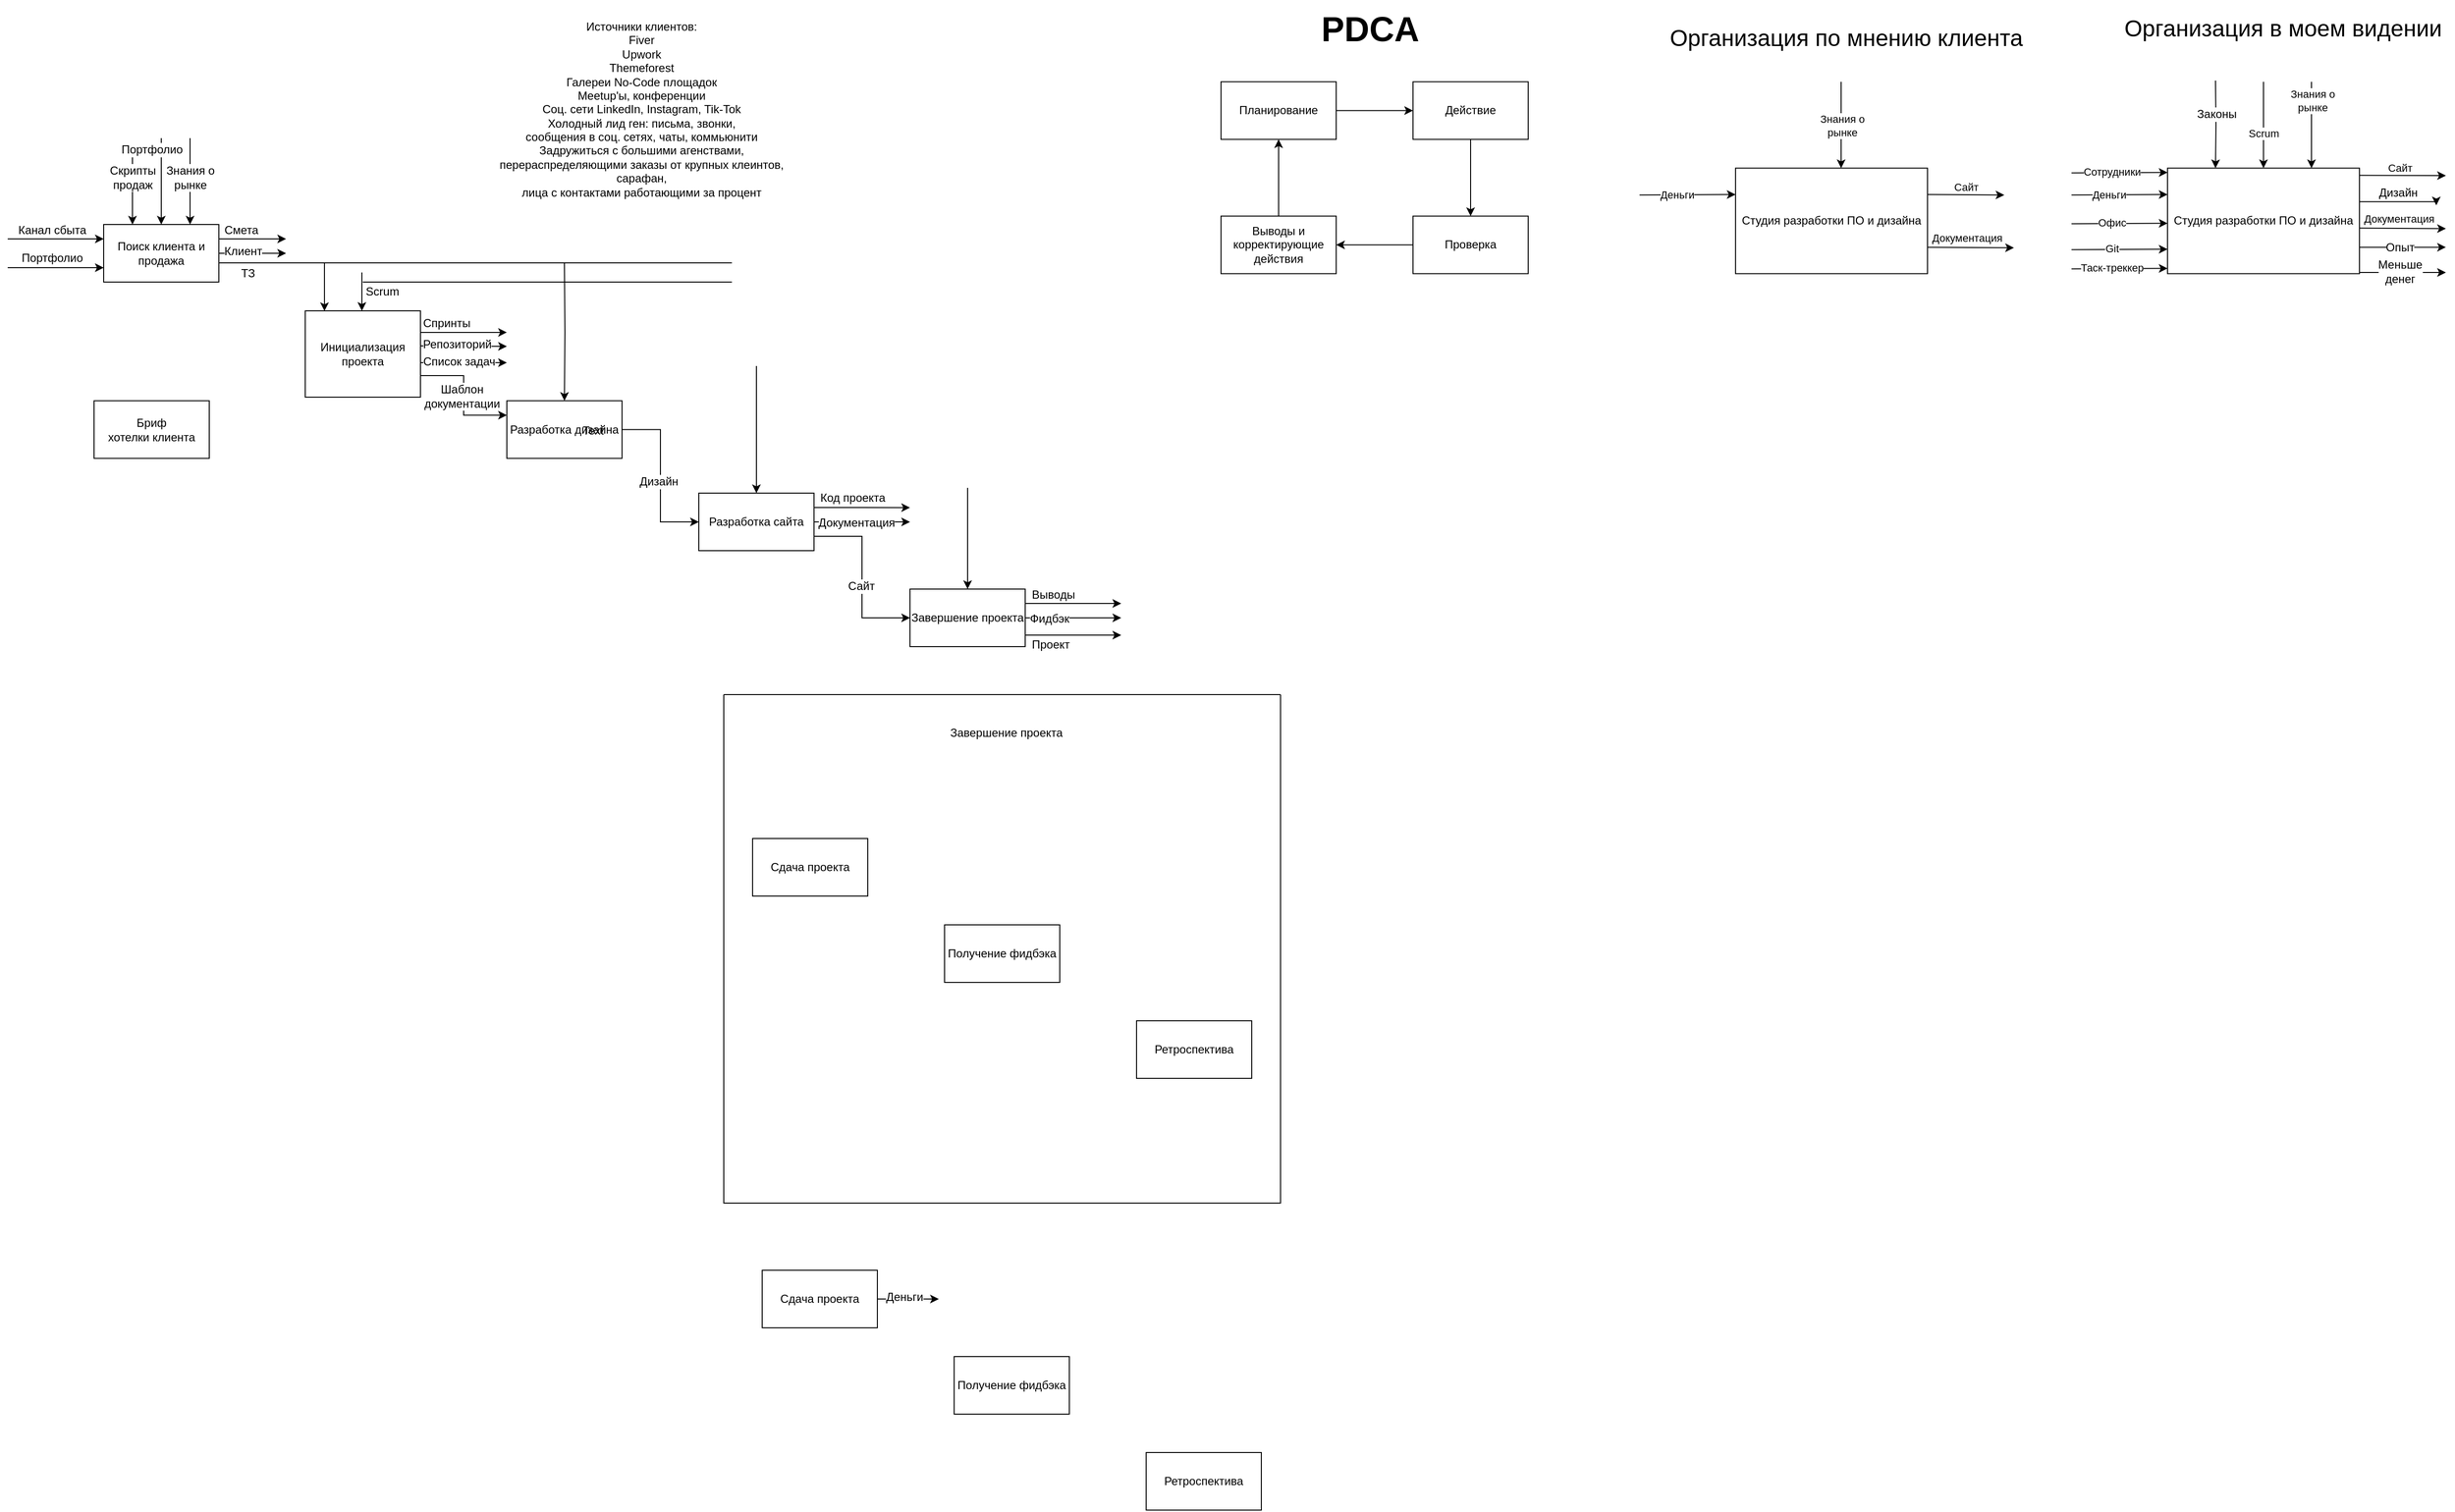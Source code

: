 <mxfile version="20.6.2" type="github">
  <diagram id="snm-ozk5-ZyP8jEwZ7S-" name="Страница 1">
    <mxGraphModel dx="1988" dy="890" grid="1" gridSize="10" guides="1" tooltips="1" connect="1" arrows="1" fold="1" page="1" pageScale="1" pageWidth="827" pageHeight="1169" math="0" shadow="0">
      <root>
        <mxCell id="0" />
        <mxCell id="1" parent="0" />
        <mxCell id="Q3e9H_ORcCzGhXoD7uXu-46" value="" style="edgeStyle=orthogonalEdgeStyle;rounded=0;orthogonalLoop=1;jettySize=auto;html=1;fontSize=12;" parent="1" source="Q3e9H_ORcCzGhXoD7uXu-16" edge="1">
          <mxGeometry relative="1" as="geometry">
            <mxPoint x="320" y="300" as="targetPoint" />
          </mxGeometry>
        </mxCell>
        <mxCell id="Q3e9H_ORcCzGhXoD7uXu-47" value="Клиент" style="edgeLabel;html=1;align=center;verticalAlign=middle;resizable=0;points=[];fontSize=12;" parent="Q3e9H_ORcCzGhXoD7uXu-46" vertex="1" connectable="0">
          <mxGeometry x="-0.66" y="-1" relative="1" as="geometry">
            <mxPoint x="13" y="-3" as="offset" />
          </mxGeometry>
        </mxCell>
        <mxCell id="Q3e9H_ORcCzGhXoD7uXu-16" value="Поиск клиента и продажа" style="rounded=0;whiteSpace=wrap;html=1;" parent="1" vertex="1">
          <mxGeometry x="130" y="270" width="120" height="60" as="geometry" />
        </mxCell>
        <mxCell id="Q3e9H_ORcCzGhXoD7uXu-50" style="edgeStyle=orthogonalEdgeStyle;rounded=0;orthogonalLoop=1;jettySize=auto;html=1;entryX=0;entryY=0.25;entryDx=0;entryDy=0;fontSize=12;exitX=1;exitY=0.75;exitDx=0;exitDy=0;" parent="1" source="Q3e9H_ORcCzGhXoD7uXu-17" target="Q3e9H_ORcCzGhXoD7uXu-18" edge="1">
          <mxGeometry relative="1" as="geometry" />
        </mxCell>
        <mxCell id="Q3e9H_ORcCzGhXoD7uXu-51" value="Шаблон &lt;br&gt;документации" style="edgeLabel;html=1;align=center;verticalAlign=middle;resizable=0;points=[];fontSize=12;" parent="Q3e9H_ORcCzGhXoD7uXu-50" vertex="1" connectable="0">
          <mxGeometry x="-0.491" y="-1" relative="1" as="geometry">
            <mxPoint x="9" y="20" as="offset" />
          </mxGeometry>
        </mxCell>
        <mxCell id="Q3e9H_ORcCzGhXoD7uXu-52" style="edgeStyle=orthogonalEdgeStyle;rounded=0;orthogonalLoop=1;jettySize=auto;html=1;fontSize=12;" parent="1" edge="1">
          <mxGeometry relative="1" as="geometry">
            <mxPoint x="550" y="414" as="targetPoint" />
            <mxPoint x="460" y="414" as="sourcePoint" />
          </mxGeometry>
        </mxCell>
        <mxCell id="Q3e9H_ORcCzGhXoD7uXu-53" value="Список задач" style="edgeLabel;html=1;align=center;verticalAlign=middle;resizable=0;points=[];fontSize=12;" parent="Q3e9H_ORcCzGhXoD7uXu-52" vertex="1" connectable="0">
          <mxGeometry x="0.273" y="1" relative="1" as="geometry">
            <mxPoint x="-18" as="offset" />
          </mxGeometry>
        </mxCell>
        <mxCell id="Q3e9H_ORcCzGhXoD7uXu-59" style="edgeStyle=orthogonalEdgeStyle;rounded=0;orthogonalLoop=1;jettySize=auto;html=1;exitX=1;exitY=0.25;exitDx=0;exitDy=0;fontSize=12;" parent="1" source="Q3e9H_ORcCzGhXoD7uXu-17" edge="1">
          <mxGeometry relative="1" as="geometry">
            <mxPoint x="550" y="382.455" as="targetPoint" />
          </mxGeometry>
        </mxCell>
        <mxCell id="Q3e9H_ORcCzGhXoD7uXu-60" value="Спринты" style="edgeLabel;html=1;align=center;verticalAlign=middle;resizable=0;points=[];fontSize=12;" parent="Q3e9H_ORcCzGhXoD7uXu-59" vertex="1" connectable="0">
          <mxGeometry x="0.257" relative="1" as="geometry">
            <mxPoint x="-30" y="-10" as="offset" />
          </mxGeometry>
        </mxCell>
        <mxCell id="Q3e9H_ORcCzGhXoD7uXu-17" value="Инициализация проекта" style="rounded=0;whiteSpace=wrap;html=1;" parent="1" vertex="1">
          <mxGeometry x="340" y="360" width="120" height="90" as="geometry" />
        </mxCell>
        <mxCell id="Q3e9H_ORcCzGhXoD7uXu-65" style="edgeStyle=orthogonalEdgeStyle;rounded=0;orthogonalLoop=1;jettySize=auto;html=1;entryX=0;entryY=0.5;entryDx=0;entryDy=0;fontSize=12;exitX=1;exitY=0.5;exitDx=0;exitDy=0;" parent="1" source="Q3e9H_ORcCzGhXoD7uXu-18" target="Q3e9H_ORcCzGhXoD7uXu-19" edge="1">
          <mxGeometry relative="1" as="geometry" />
        </mxCell>
        <mxCell id="Q3e9H_ORcCzGhXoD7uXu-66" value="Дизайн" style="edgeLabel;html=1;align=center;verticalAlign=middle;resizable=0;points=[];fontSize=12;" parent="Q3e9H_ORcCzGhXoD7uXu-65" vertex="1" connectable="0">
          <mxGeometry x="-0.344" y="-2" relative="1" as="geometry">
            <mxPoint y="36" as="offset" />
          </mxGeometry>
        </mxCell>
        <mxCell id="Q3e9H_ORcCzGhXoD7uXu-129" style="edgeStyle=orthogonalEdgeStyle;rounded=0;orthogonalLoop=1;jettySize=auto;html=1;fontSize=12;entryX=0.5;entryY=0;entryDx=0;entryDy=0;" parent="1" target="Q3e9H_ORcCzGhXoD7uXu-18" edge="1">
          <mxGeometry relative="1" as="geometry">
            <mxPoint x="610" y="310" as="sourcePoint" />
          </mxGeometry>
        </mxCell>
        <mxCell id="Q3e9H_ORcCzGhXoD7uXu-18" value="Разработка дизайна" style="rounded=0;whiteSpace=wrap;html=1;" parent="1" vertex="1">
          <mxGeometry x="550" y="453.75" width="120" height="60" as="geometry" />
        </mxCell>
        <mxCell id="Q3e9H_ORcCzGhXoD7uXu-67" style="edgeStyle=orthogonalEdgeStyle;rounded=0;orthogonalLoop=1;jettySize=auto;html=1;entryX=0;entryY=0.5;entryDx=0;entryDy=0;fontSize=12;exitX=1;exitY=0.75;exitDx=0;exitDy=0;" parent="1" source="Q3e9H_ORcCzGhXoD7uXu-19" target="Q3e9H_ORcCzGhXoD7uXu-20" edge="1">
          <mxGeometry relative="1" as="geometry" />
        </mxCell>
        <mxCell id="Q3e9H_ORcCzGhXoD7uXu-115" value="Сайт" style="edgeLabel;html=1;align=center;verticalAlign=middle;resizable=0;points=[];fontSize=12;" parent="Q3e9H_ORcCzGhXoD7uXu-67" vertex="1" connectable="0">
          <mxGeometry x="0.098" y="-1" relative="1" as="geometry">
            <mxPoint as="offset" />
          </mxGeometry>
        </mxCell>
        <mxCell id="Q3e9H_ORcCzGhXoD7uXu-76" style="edgeStyle=orthogonalEdgeStyle;rounded=0;orthogonalLoop=1;jettySize=auto;html=1;exitX=1;exitY=0.5;exitDx=0;exitDy=0;fontSize=12;" parent="1" source="Q3e9H_ORcCzGhXoD7uXu-19" edge="1">
          <mxGeometry relative="1" as="geometry">
            <mxPoint x="970" y="580" as="targetPoint" />
          </mxGeometry>
        </mxCell>
        <mxCell id="Q3e9H_ORcCzGhXoD7uXu-77" value="Документация" style="edgeLabel;html=1;align=center;verticalAlign=middle;resizable=0;points=[];fontSize=12;" parent="Q3e9H_ORcCzGhXoD7uXu-76" vertex="1" connectable="0">
          <mxGeometry x="0.243" y="-1" relative="1" as="geometry">
            <mxPoint x="-18" y="-1" as="offset" />
          </mxGeometry>
        </mxCell>
        <mxCell id="Q3e9H_ORcCzGhXoD7uXu-78" style="edgeStyle=orthogonalEdgeStyle;rounded=0;orthogonalLoop=1;jettySize=auto;html=1;exitX=1;exitY=0.25;exitDx=0;exitDy=0;fontSize=12;" parent="1" source="Q3e9H_ORcCzGhXoD7uXu-19" edge="1">
          <mxGeometry relative="1" as="geometry">
            <mxPoint x="970" y="565.091" as="targetPoint" />
          </mxGeometry>
        </mxCell>
        <mxCell id="Q3e9H_ORcCzGhXoD7uXu-79" value="Код проекта" style="edgeLabel;html=1;align=center;verticalAlign=middle;resizable=0;points=[];fontSize=12;" parent="Q3e9H_ORcCzGhXoD7uXu-78" vertex="1" connectable="0">
          <mxGeometry x="-0.347" y="-1" relative="1" as="geometry">
            <mxPoint x="7" y="-11" as="offset" />
          </mxGeometry>
        </mxCell>
        <mxCell id="Q3e9H_ORcCzGhXoD7uXu-19" value="Разработка сайта" style="rounded=0;whiteSpace=wrap;html=1;" parent="1" vertex="1">
          <mxGeometry x="750" y="550" width="120" height="60" as="geometry" />
        </mxCell>
        <mxCell id="Q3e9H_ORcCzGhXoD7uXu-69" value="" style="edgeStyle=orthogonalEdgeStyle;rounded=0;orthogonalLoop=1;jettySize=auto;html=1;fontSize=12;" parent="1" edge="1">
          <mxGeometry relative="1" as="geometry">
            <mxPoint x="1090" y="698" as="sourcePoint" />
            <mxPoint x="1190" y="698" as="targetPoint" />
          </mxGeometry>
        </mxCell>
        <mxCell id="Q3e9H_ORcCzGhXoD7uXu-70" value="Проект" style="edgeLabel;html=1;align=left;verticalAlign=middle;resizable=0;points=[];fontSize=12;" parent="Q3e9H_ORcCzGhXoD7uXu-69" vertex="1" connectable="0">
          <mxGeometry x="-0.183" y="1" relative="1" as="geometry">
            <mxPoint x="-36" y="11" as="offset" />
          </mxGeometry>
        </mxCell>
        <mxCell id="Q3e9H_ORcCzGhXoD7uXu-71" style="edgeStyle=orthogonalEdgeStyle;rounded=0;orthogonalLoop=1;jettySize=auto;html=1;fontSize=12;" parent="1" source="Q3e9H_ORcCzGhXoD7uXu-20" edge="1">
          <mxGeometry relative="1" as="geometry">
            <mxPoint x="1190" y="680" as="targetPoint" />
          </mxGeometry>
        </mxCell>
        <mxCell id="Q3e9H_ORcCzGhXoD7uXu-72" value="Фидбэк" style="edgeLabel;html=1;align=center;verticalAlign=middle;resizable=0;points=[];fontSize=12;" parent="Q3e9H_ORcCzGhXoD7uXu-71" vertex="1" connectable="0">
          <mxGeometry x="0.227" y="2" relative="1" as="geometry">
            <mxPoint x="-36" y="2" as="offset" />
          </mxGeometry>
        </mxCell>
        <mxCell id="Q3e9H_ORcCzGhXoD7uXu-73" style="edgeStyle=orthogonalEdgeStyle;rounded=0;orthogonalLoop=1;jettySize=auto;html=1;exitX=1;exitY=0.25;exitDx=0;exitDy=0;fontSize=12;" parent="1" source="Q3e9H_ORcCzGhXoD7uXu-20" edge="1">
          <mxGeometry relative="1" as="geometry">
            <mxPoint x="1190" y="665" as="targetPoint" />
          </mxGeometry>
        </mxCell>
        <mxCell id="Q3e9H_ORcCzGhXoD7uXu-74" value="Выводы" style="edgeLabel;html=1;align=center;verticalAlign=middle;resizable=0;points=[];fontSize=12;" parent="Q3e9H_ORcCzGhXoD7uXu-73" vertex="1" connectable="0">
          <mxGeometry x="-0.813" relative="1" as="geometry">
            <mxPoint x="19" y="-9" as="offset" />
          </mxGeometry>
        </mxCell>
        <mxCell id="Q3e9H_ORcCzGhXoD7uXu-20" value="Завершение проекта" style="rounded=0;whiteSpace=wrap;html=1;" parent="1" vertex="1">
          <mxGeometry x="970" y="650" width="120" height="60" as="geometry" />
        </mxCell>
        <mxCell id="Q3e9H_ORcCzGhXoD7uXu-30" value="" style="edgeStyle=orthogonalEdgeStyle;rounded=0;orthogonalLoop=1;jettySize=auto;html=1;" parent="1" source="Q3e9H_ORcCzGhXoD7uXu-23" target="Q3e9H_ORcCzGhXoD7uXu-24" edge="1">
          <mxGeometry relative="1" as="geometry" />
        </mxCell>
        <mxCell id="Q3e9H_ORcCzGhXoD7uXu-23" value="Планирование" style="rounded=0;whiteSpace=wrap;html=1;" parent="1" vertex="1">
          <mxGeometry x="1294" y="121.25" width="120" height="60" as="geometry" />
        </mxCell>
        <mxCell id="Q3e9H_ORcCzGhXoD7uXu-26" value="" style="edgeStyle=orthogonalEdgeStyle;rounded=0;orthogonalLoop=1;jettySize=auto;html=1;" parent="1" source="Q3e9H_ORcCzGhXoD7uXu-24" target="Q3e9H_ORcCzGhXoD7uXu-25" edge="1">
          <mxGeometry relative="1" as="geometry" />
        </mxCell>
        <mxCell id="Q3e9H_ORcCzGhXoD7uXu-24" value="Действие" style="rounded=0;whiteSpace=wrap;html=1;" parent="1" vertex="1">
          <mxGeometry x="1494" y="121.25" width="120" height="60" as="geometry" />
        </mxCell>
        <mxCell id="Q3e9H_ORcCzGhXoD7uXu-28" value="" style="edgeStyle=orthogonalEdgeStyle;rounded=0;orthogonalLoop=1;jettySize=auto;html=1;" parent="1" source="Q3e9H_ORcCzGhXoD7uXu-25" target="Q3e9H_ORcCzGhXoD7uXu-27" edge="1">
          <mxGeometry relative="1" as="geometry" />
        </mxCell>
        <mxCell id="Q3e9H_ORcCzGhXoD7uXu-25" value="Проверка" style="whiteSpace=wrap;html=1;rounded=0;" parent="1" vertex="1">
          <mxGeometry x="1494" y="261.25" width="120" height="60" as="geometry" />
        </mxCell>
        <mxCell id="Q3e9H_ORcCzGhXoD7uXu-29" value="" style="edgeStyle=orthogonalEdgeStyle;rounded=0;orthogonalLoop=1;jettySize=auto;html=1;" parent="1" source="Q3e9H_ORcCzGhXoD7uXu-27" target="Q3e9H_ORcCzGhXoD7uXu-23" edge="1">
          <mxGeometry relative="1" as="geometry" />
        </mxCell>
        <mxCell id="Q3e9H_ORcCzGhXoD7uXu-27" value="Выводы и корректирующие действия" style="whiteSpace=wrap;html=1;rounded=0;" parent="1" vertex="1">
          <mxGeometry x="1294" y="261.25" width="120" height="60" as="geometry" />
        </mxCell>
        <mxCell id="Q3e9H_ORcCzGhXoD7uXu-31" value="&lt;font style=&quot;font-size: 36px;&quot;&gt;&lt;b style=&quot;&quot;&gt;PDCA&lt;/b&gt;&lt;/font&gt;" style="text;html=1;align=center;verticalAlign=middle;resizable=0;points=[];autosize=1;strokeColor=none;fillColor=none;" parent="1" vertex="1">
          <mxGeometry x="1384" y="36.25" width="130" height="60" as="geometry" />
        </mxCell>
        <mxCell id="Q3e9H_ORcCzGhXoD7uXu-32" value="" style="endArrow=classic;html=1;rounded=0;fontSize=36;entryX=0;entryY=0.25;entryDx=0;entryDy=0;" parent="1" target="Q3e9H_ORcCzGhXoD7uXu-16" edge="1">
          <mxGeometry width="50" height="50" relative="1" as="geometry">
            <mxPoint x="30" y="285" as="sourcePoint" />
            <mxPoint x="480" y="280" as="targetPoint" />
          </mxGeometry>
        </mxCell>
        <mxCell id="Q3e9H_ORcCzGhXoD7uXu-36" value="Канал сбыта" style="edgeLabel;html=1;align=center;verticalAlign=middle;resizable=0;points=[];fontSize=12;" parent="Q3e9H_ORcCzGhXoD7uXu-32" vertex="1" connectable="0">
          <mxGeometry x="-0.087" relative="1" as="geometry">
            <mxPoint y="-9" as="offset" />
          </mxGeometry>
        </mxCell>
        <mxCell id="Q3e9H_ORcCzGhXoD7uXu-34" value="" style="endArrow=classic;html=1;rounded=0;fontSize=12;entryX=0;entryY=0.75;entryDx=0;entryDy=0;" parent="1" target="Q3e9H_ORcCzGhXoD7uXu-16" edge="1">
          <mxGeometry width="50" height="50" relative="1" as="geometry">
            <mxPoint x="30" y="315" as="sourcePoint" />
            <mxPoint x="480" y="280" as="targetPoint" />
          </mxGeometry>
        </mxCell>
        <mxCell id="Q3e9H_ORcCzGhXoD7uXu-35" value="Портфолио" style="edgeLabel;html=1;align=center;verticalAlign=middle;resizable=0;points=[];fontSize=12;" parent="Q3e9H_ORcCzGhXoD7uXu-34" vertex="1" connectable="0">
          <mxGeometry x="-0.34" relative="1" as="geometry">
            <mxPoint x="13" y="-10" as="offset" />
          </mxGeometry>
        </mxCell>
        <mxCell id="Q3e9H_ORcCzGhXoD7uXu-37" value="" style="endArrow=classic;html=1;rounded=0;fontSize=12;entryX=0.25;entryY=0;entryDx=0;entryDy=0;" parent="1" target="Q3e9H_ORcCzGhXoD7uXu-16" edge="1">
          <mxGeometry width="50" height="50" relative="1" as="geometry">
            <mxPoint x="160" y="190" as="sourcePoint" />
            <mxPoint x="340" y="210" as="targetPoint" />
          </mxGeometry>
        </mxCell>
        <mxCell id="Q3e9H_ORcCzGhXoD7uXu-38" value="Скрипты&lt;br&gt;продаж" style="edgeLabel;html=1;align=center;verticalAlign=middle;resizable=0;points=[];fontSize=12;" parent="Q3e9H_ORcCzGhXoD7uXu-37" vertex="1" connectable="0">
          <mxGeometry x="-0.366" y="2" relative="1" as="geometry">
            <mxPoint x="-2" y="5" as="offset" />
          </mxGeometry>
        </mxCell>
        <mxCell id="Q3e9H_ORcCzGhXoD7uXu-39" value="" style="endArrow=classic;html=1;rounded=0;fontSize=12;entryX=0.5;entryY=0;entryDx=0;entryDy=0;" parent="1" target="Q3e9H_ORcCzGhXoD7uXu-16" edge="1">
          <mxGeometry width="50" height="50" relative="1" as="geometry">
            <mxPoint x="190" y="180" as="sourcePoint" />
            <mxPoint x="340" y="210" as="targetPoint" />
          </mxGeometry>
        </mxCell>
        <mxCell id="Q3e9H_ORcCzGhXoD7uXu-40" value="Портфолио" style="edgeLabel;html=1;align=center;verticalAlign=middle;resizable=0;points=[];fontSize=12;" parent="Q3e9H_ORcCzGhXoD7uXu-39" vertex="1" connectable="0">
          <mxGeometry x="-0.729" y="1" relative="1" as="geometry">
            <mxPoint x="-11" as="offset" />
          </mxGeometry>
        </mxCell>
        <mxCell id="Q3e9H_ORcCzGhXoD7uXu-41" value="" style="endArrow=classic;html=1;rounded=0;fontSize=12;entryX=0.75;entryY=0;entryDx=0;entryDy=0;" parent="1" target="Q3e9H_ORcCzGhXoD7uXu-16" edge="1">
          <mxGeometry width="50" height="50" relative="1" as="geometry">
            <mxPoint x="220" y="180" as="sourcePoint" />
            <mxPoint x="340" y="210" as="targetPoint" />
          </mxGeometry>
        </mxCell>
        <mxCell id="Q3e9H_ORcCzGhXoD7uXu-42" value="Знания о&lt;br&gt;рынке" style="edgeLabel;html=1;align=center;verticalAlign=middle;resizable=0;points=[];fontSize=12;" parent="Q3e9H_ORcCzGhXoD7uXu-41" vertex="1" connectable="0">
          <mxGeometry x="0.18" relative="1" as="geometry">
            <mxPoint y="-12" as="offset" />
          </mxGeometry>
        </mxCell>
        <mxCell id="Q3e9H_ORcCzGhXoD7uXu-43" value="" style="endArrow=classic;html=1;rounded=0;fontSize=12;exitX=1.001;exitY=0.667;exitDx=0;exitDy=0;entryX=0.167;entryY=0.002;entryDx=0;entryDy=0;exitPerimeter=0;entryPerimeter=0;" parent="1" source="Q3e9H_ORcCzGhXoD7uXu-16" target="Q3e9H_ORcCzGhXoD7uXu-17" edge="1">
          <mxGeometry width="50" height="50" relative="1" as="geometry">
            <mxPoint x="350" y="370" as="sourcePoint" />
            <mxPoint x="400" y="320" as="targetPoint" />
            <Array as="points">
              <mxPoint x="300" y="310" />
              <mxPoint x="360" y="310" />
            </Array>
          </mxGeometry>
        </mxCell>
        <mxCell id="Q3e9H_ORcCzGhXoD7uXu-44" value="ТЗ" style="edgeLabel;html=1;align=center;verticalAlign=middle;resizable=0;points=[];fontSize=12;" parent="Q3e9H_ORcCzGhXoD7uXu-43" vertex="1" connectable="0">
          <mxGeometry x="-0.619" relative="1" as="geometry">
            <mxPoint x="-1" y="11" as="offset" />
          </mxGeometry>
        </mxCell>
        <mxCell id="Q3e9H_ORcCzGhXoD7uXu-48" value="" style="endArrow=classic;html=1;rounded=0;fontSize=12;exitX=1;exitY=0.25;exitDx=0;exitDy=0;" parent="1" source="Q3e9H_ORcCzGhXoD7uXu-16" edge="1">
          <mxGeometry width="50" height="50" relative="1" as="geometry">
            <mxPoint x="420" y="370" as="sourcePoint" />
            <mxPoint x="320" y="285" as="targetPoint" />
          </mxGeometry>
        </mxCell>
        <mxCell id="Q3e9H_ORcCzGhXoD7uXu-49" value="Смета" style="edgeLabel;html=1;align=center;verticalAlign=middle;resizable=0;points=[];fontSize=12;" parent="Q3e9H_ORcCzGhXoD7uXu-48" vertex="1" connectable="0">
          <mxGeometry x="-0.514" relative="1" as="geometry">
            <mxPoint x="6" y="-9" as="offset" />
          </mxGeometry>
        </mxCell>
        <mxCell id="Q3e9H_ORcCzGhXoD7uXu-55" value="" style="endArrow=classic;html=1;rounded=0;fontSize=12;exitX=1;exitY=0.25;exitDx=0;exitDy=0;" parent="1" edge="1">
          <mxGeometry width="50" height="50" relative="1" as="geometry">
            <mxPoint x="460" y="396.5" as="sourcePoint" />
            <mxPoint x="550" y="397" as="targetPoint" />
          </mxGeometry>
        </mxCell>
        <mxCell id="Q3e9H_ORcCzGhXoD7uXu-56" value="Репозиторий" style="edgeLabel;html=1;align=center;verticalAlign=middle;resizable=0;points=[];fontSize=12;" parent="Q3e9H_ORcCzGhXoD7uXu-55" vertex="1" connectable="0">
          <mxGeometry x="-0.365" y="1" relative="1" as="geometry">
            <mxPoint x="9" y="-1" as="offset" />
          </mxGeometry>
        </mxCell>
        <mxCell id="Q3e9H_ORcCzGhXoD7uXu-57" value="" style="endArrow=classic;html=1;rounded=0;fontSize=12;entryX=0.5;entryY=0;entryDx=0;entryDy=0;" parent="1" edge="1">
          <mxGeometry width="50" height="50" relative="1" as="geometry">
            <mxPoint x="399" y="320" as="sourcePoint" />
            <mxPoint x="399" y="360" as="targetPoint" />
          </mxGeometry>
        </mxCell>
        <mxCell id="Q3e9H_ORcCzGhXoD7uXu-58" value="Scrum" style="edgeLabel;html=1;align=center;verticalAlign=middle;resizable=0;points=[];fontSize=12;" parent="Q3e9H_ORcCzGhXoD7uXu-57" vertex="1" connectable="0">
          <mxGeometry x="-0.459" relative="1" as="geometry">
            <mxPoint x="21" y="9" as="offset" />
          </mxGeometry>
        </mxCell>
        <mxCell id="Q3e9H_ORcCzGhXoD7uXu-80" value="" style="endArrow=classic;html=1;rounded=0;fontSize=12;entryX=0.5;entryY=0;entryDx=0;entryDy=0;" parent="1" target="Q3e9H_ORcCzGhXoD7uXu-19" edge="1">
          <mxGeometry width="50" height="50" relative="1" as="geometry">
            <mxPoint x="400" y="330" as="sourcePoint" />
            <mxPoint x="620" y="510" as="targetPoint" />
            <Array as="points">
              <mxPoint x="810" y="330" />
            </Array>
          </mxGeometry>
        </mxCell>
        <mxCell id="Q3e9H_ORcCzGhXoD7uXu-81" value="Студия разработки ПО и дизайна" style="rounded=0;whiteSpace=wrap;html=1;" parent="1" vertex="1">
          <mxGeometry x="1830" y="211.25" width="200" height="110" as="geometry" />
        </mxCell>
        <mxCell id="Q3e9H_ORcCzGhXoD7uXu-84" value="" style="endArrow=classic;html=1;rounded=0;entryX=0.75;entryY=0;entryDx=0;entryDy=0;" parent="1" edge="1">
          <mxGeometry width="50" height="50" relative="1" as="geometry">
            <mxPoint x="1940" y="121.25" as="sourcePoint" />
            <mxPoint x="1940" y="211.25" as="targetPoint" />
          </mxGeometry>
        </mxCell>
        <mxCell id="Q3e9H_ORcCzGhXoD7uXu-85" value="Знания о&lt;br&gt;рынке" style="edgeLabel;html=1;align=center;verticalAlign=middle;resizable=0;points=[];" parent="Q3e9H_ORcCzGhXoD7uXu-84" vertex="1" connectable="0">
          <mxGeometry x="-0.655" y="1" relative="1" as="geometry">
            <mxPoint y="30" as="offset" />
          </mxGeometry>
        </mxCell>
        <mxCell id="Q3e9H_ORcCzGhXoD7uXu-86" value="" style="endArrow=classic;html=1;rounded=0;entryX=0;entryY=0.25;entryDx=0;entryDy=0;" parent="1" target="Q3e9H_ORcCzGhXoD7uXu-81" edge="1">
          <mxGeometry width="50" height="50" relative="1" as="geometry">
            <mxPoint x="1730" y="239.25" as="sourcePoint" />
            <mxPoint x="2080" y="141.25" as="targetPoint" />
          </mxGeometry>
        </mxCell>
        <mxCell id="Q3e9H_ORcCzGhXoD7uXu-87" value="Деньги" style="edgeLabel;html=1;align=center;verticalAlign=middle;resizable=0;points=[];" parent="Q3e9H_ORcCzGhXoD7uXu-86" vertex="1" connectable="0">
          <mxGeometry x="-0.218" relative="1" as="geometry">
            <mxPoint as="offset" />
          </mxGeometry>
        </mxCell>
        <mxCell id="Q3e9H_ORcCzGhXoD7uXu-88" value="" style="endArrow=classic;html=1;rounded=0;exitX=1;exitY=0.25;exitDx=0;exitDy=0;" parent="1" source="Q3e9H_ORcCzGhXoD7uXu-81" edge="1">
          <mxGeometry width="50" height="50" relative="1" as="geometry">
            <mxPoint x="1760" y="321.25" as="sourcePoint" />
            <mxPoint x="2110" y="239.25" as="targetPoint" />
          </mxGeometry>
        </mxCell>
        <mxCell id="Q3e9H_ORcCzGhXoD7uXu-89" value="Сайт" style="edgeLabel;html=1;align=center;verticalAlign=middle;resizable=0;points=[];" parent="Q3e9H_ORcCzGhXoD7uXu-88" vertex="1" connectable="0">
          <mxGeometry x="0.23" y="1" relative="1" as="geometry">
            <mxPoint x="-9" y="-7" as="offset" />
          </mxGeometry>
        </mxCell>
        <mxCell id="Q3e9H_ORcCzGhXoD7uXu-90" value="" style="endArrow=classic;html=1;rounded=0;exitX=1;exitY=0.75;exitDx=0;exitDy=0;" parent="1" source="Q3e9H_ORcCzGhXoD7uXu-81" edge="1">
          <mxGeometry width="50" height="50" relative="1" as="geometry">
            <mxPoint x="1960" y="271.25" as="sourcePoint" />
            <mxPoint x="2120" y="294.25" as="targetPoint" />
          </mxGeometry>
        </mxCell>
        <mxCell id="Q3e9H_ORcCzGhXoD7uXu-91" value="Документация" style="edgeLabel;html=1;align=center;verticalAlign=middle;resizable=0;points=[];" parent="Q3e9H_ORcCzGhXoD7uXu-90" vertex="1" connectable="0">
          <mxGeometry x="0.3" y="-1" relative="1" as="geometry">
            <mxPoint x="-18" y="-11" as="offset" />
          </mxGeometry>
        </mxCell>
        <mxCell id="Q3e9H_ORcCzGhXoD7uXu-92" value="&lt;font style=&quot;font-size: 24px;&quot;&gt;Организация по мнению клиента&lt;/font&gt;" style="text;html=1;align=center;verticalAlign=middle;resizable=0;points=[];autosize=1;strokeColor=none;fillColor=none;fontSize=12;" parent="1" vertex="1">
          <mxGeometry x="1750" y="56.25" width="390" height="40" as="geometry" />
        </mxCell>
        <mxCell id="Q3e9H_ORcCzGhXoD7uXu-105" style="edgeStyle=orthogonalEdgeStyle;rounded=0;orthogonalLoop=1;jettySize=auto;html=1;exitX=0.25;exitY=0;exitDx=0;exitDy=0;fontSize=24;entryX=0.25;entryY=0;entryDx=0;entryDy=0;" parent="1" target="Q3e9H_ORcCzGhXoD7uXu-93" edge="1">
          <mxGeometry relative="1" as="geometry">
            <mxPoint x="2330" y="120" as="sourcePoint" />
          </mxGeometry>
        </mxCell>
        <mxCell id="Q3e9H_ORcCzGhXoD7uXu-107" value="Законы" style="edgeLabel;html=1;align=center;verticalAlign=middle;resizable=0;points=[];fontSize=12;" parent="Q3e9H_ORcCzGhXoD7uXu-105" vertex="1" connectable="0">
          <mxGeometry x="-0.244" relative="1" as="geometry">
            <mxPoint as="offset" />
          </mxGeometry>
        </mxCell>
        <mxCell id="Q3e9H_ORcCzGhXoD7uXu-108" style="edgeStyle=orthogonalEdgeStyle;rounded=0;orthogonalLoop=1;jettySize=auto;html=1;exitX=1;exitY=0.5;exitDx=0;exitDy=0;fontSize=12;" parent="1" edge="1">
          <mxGeometry relative="1" as="geometry">
            <mxPoint x="2560" y="250" as="targetPoint" />
            <mxPoint x="2480" y="246.25" as="sourcePoint" />
            <Array as="points">
              <mxPoint x="2560" y="246" />
            </Array>
          </mxGeometry>
        </mxCell>
        <mxCell id="Q3e9H_ORcCzGhXoD7uXu-109" value="Дизайн" style="edgeLabel;html=1;align=center;verticalAlign=middle;resizable=0;points=[];fontSize=12;" parent="Q3e9H_ORcCzGhXoD7uXu-108" vertex="1" connectable="0">
          <mxGeometry x="-0.298" y="2" relative="1" as="geometry">
            <mxPoint x="10" y="-8" as="offset" />
          </mxGeometry>
        </mxCell>
        <mxCell id="Q3e9H_ORcCzGhXoD7uXu-110" style="edgeStyle=orthogonalEdgeStyle;rounded=0;orthogonalLoop=1;jettySize=auto;html=1;exitX=1;exitY=0.75;exitDx=0;exitDy=0;fontSize=12;" parent="1" source="Q3e9H_ORcCzGhXoD7uXu-93" edge="1">
          <mxGeometry relative="1" as="geometry">
            <mxPoint x="2570" y="293.725" as="targetPoint" />
          </mxGeometry>
        </mxCell>
        <mxCell id="Q3e9H_ORcCzGhXoD7uXu-111" value="Опыт" style="edgeLabel;html=1;align=center;verticalAlign=middle;resizable=0;points=[];fontSize=12;" parent="Q3e9H_ORcCzGhXoD7uXu-110" vertex="1" connectable="0">
          <mxGeometry x="-0.117" y="1" relative="1" as="geometry">
            <mxPoint x="2" y="1" as="offset" />
          </mxGeometry>
        </mxCell>
        <mxCell id="Q3e9H_ORcCzGhXoD7uXu-112" style="edgeStyle=orthogonalEdgeStyle;rounded=0;orthogonalLoop=1;jettySize=auto;html=1;exitX=1;exitY=1;exitDx=0;exitDy=0;fontSize=12;" parent="1" source="Q3e9H_ORcCzGhXoD7uXu-93" edge="1">
          <mxGeometry relative="1" as="geometry">
            <mxPoint x="2570" y="320" as="targetPoint" />
            <Array as="points">
              <mxPoint x="2480" y="320" />
            </Array>
          </mxGeometry>
        </mxCell>
        <mxCell id="Q3e9H_ORcCzGhXoD7uXu-113" value="Меньше &lt;br&gt;денег" style="edgeLabel;html=1;align=center;verticalAlign=middle;resizable=0;points=[];fontSize=12;" parent="Q3e9H_ORcCzGhXoD7uXu-112" vertex="1" connectable="0">
          <mxGeometry x="-0.135" y="-2" relative="1" as="geometry">
            <mxPoint x="3" y="-3" as="offset" />
          </mxGeometry>
        </mxCell>
        <mxCell id="Q3e9H_ORcCzGhXoD7uXu-93" value="Студия разработки ПО и дизайна" style="rounded=0;whiteSpace=wrap;html=1;" parent="1" vertex="1">
          <mxGeometry x="2280" y="211.25" width="200" height="110" as="geometry" />
        </mxCell>
        <mxCell id="Q3e9H_ORcCzGhXoD7uXu-94" value="" style="endArrow=classic;html=1;rounded=0;entryX=0.5;entryY=0;entryDx=0;entryDy=0;" parent="1" target="Q3e9H_ORcCzGhXoD7uXu-93" edge="1">
          <mxGeometry width="50" height="50" relative="1" as="geometry">
            <mxPoint x="2380" y="121.25" as="sourcePoint" />
            <mxPoint x="2400" y="301.25" as="targetPoint" />
          </mxGeometry>
        </mxCell>
        <mxCell id="Q3e9H_ORcCzGhXoD7uXu-95" value="Scrum" style="edgeLabel;html=1;align=center;verticalAlign=middle;resizable=0;points=[];" parent="Q3e9H_ORcCzGhXoD7uXu-94" vertex="1" connectable="0">
          <mxGeometry x="0.38" y="-1" relative="1" as="geometry">
            <mxPoint x="1" y="-9" as="offset" />
          </mxGeometry>
        </mxCell>
        <mxCell id="Q3e9H_ORcCzGhXoD7uXu-96" value="" style="endArrow=classic;html=1;rounded=0;entryX=0.75;entryY=0;entryDx=0;entryDy=0;" parent="1" target="Q3e9H_ORcCzGhXoD7uXu-93" edge="1">
          <mxGeometry width="50" height="50" relative="1" as="geometry">
            <mxPoint x="2430" y="121.25" as="sourcePoint" />
            <mxPoint x="2500" y="111.25" as="targetPoint" />
          </mxGeometry>
        </mxCell>
        <mxCell id="Q3e9H_ORcCzGhXoD7uXu-97" value="Знания о&lt;br&gt;рынке" style="edgeLabel;html=1;align=center;verticalAlign=middle;resizable=0;points=[];" parent="Q3e9H_ORcCzGhXoD7uXu-96" vertex="1" connectable="0">
          <mxGeometry x="-0.655" y="1" relative="1" as="geometry">
            <mxPoint y="4" as="offset" />
          </mxGeometry>
        </mxCell>
        <mxCell id="Q3e9H_ORcCzGhXoD7uXu-98" value="" style="endArrow=classic;html=1;rounded=0;entryX=0;entryY=0.25;entryDx=0;entryDy=0;" parent="1" target="Q3e9H_ORcCzGhXoD7uXu-93" edge="1">
          <mxGeometry width="50" height="50" relative="1" as="geometry">
            <mxPoint x="2180" y="239.25" as="sourcePoint" />
            <mxPoint x="2530" y="141.25" as="targetPoint" />
          </mxGeometry>
        </mxCell>
        <mxCell id="Q3e9H_ORcCzGhXoD7uXu-99" value="Деньги" style="edgeLabel;html=1;align=center;verticalAlign=middle;resizable=0;points=[];" parent="Q3e9H_ORcCzGhXoD7uXu-98" vertex="1" connectable="0">
          <mxGeometry x="-0.218" relative="1" as="geometry">
            <mxPoint as="offset" />
          </mxGeometry>
        </mxCell>
        <mxCell id="Q3e9H_ORcCzGhXoD7uXu-100" value="" style="endArrow=classic;html=1;rounded=0;exitX=1;exitY=0.25;exitDx=0;exitDy=0;" parent="1" edge="1">
          <mxGeometry width="50" height="50" relative="1" as="geometry">
            <mxPoint x="2480" y="218.75" as="sourcePoint" />
            <mxPoint x="2570" y="219" as="targetPoint" />
          </mxGeometry>
        </mxCell>
        <mxCell id="Q3e9H_ORcCzGhXoD7uXu-101" value="Сайт" style="edgeLabel;html=1;align=center;verticalAlign=middle;resizable=0;points=[];" parent="Q3e9H_ORcCzGhXoD7uXu-100" vertex="1" connectable="0">
          <mxGeometry x="0.23" y="1" relative="1" as="geometry">
            <mxPoint x="-14" y="-7" as="offset" />
          </mxGeometry>
        </mxCell>
        <mxCell id="Q3e9H_ORcCzGhXoD7uXu-102" value="" style="endArrow=classic;html=1;rounded=0;exitX=1;exitY=0.75;exitDx=0;exitDy=0;" parent="1" edge="1">
          <mxGeometry width="50" height="50" relative="1" as="geometry">
            <mxPoint x="2480" y="273.75" as="sourcePoint" />
            <mxPoint x="2570" y="274.25" as="targetPoint" />
          </mxGeometry>
        </mxCell>
        <mxCell id="Q3e9H_ORcCzGhXoD7uXu-103" value="Документация" style="edgeLabel;html=1;align=center;verticalAlign=middle;resizable=0;points=[];" parent="Q3e9H_ORcCzGhXoD7uXu-102" vertex="1" connectable="0">
          <mxGeometry x="0.3" y="-1" relative="1" as="geometry">
            <mxPoint x="-18" y="-11" as="offset" />
          </mxGeometry>
        </mxCell>
        <mxCell id="Q3e9H_ORcCzGhXoD7uXu-104" value="&lt;font style=&quot;font-size: 24px;&quot;&gt;Организация в моем видении&lt;/font&gt;" style="text;html=1;align=center;verticalAlign=middle;resizable=0;points=[];autosize=1;strokeColor=none;fillColor=none;fontSize=12;" parent="1" vertex="1">
          <mxGeometry x="2225" y="46.25" width="350" height="40" as="geometry" />
        </mxCell>
        <mxCell id="Q3e9H_ORcCzGhXoD7uXu-114" value="" style="endArrow=classic;html=1;rounded=0;fontSize=12;entryX=0.5;entryY=0;entryDx=0;entryDy=0;" parent="1" target="Q3e9H_ORcCzGhXoD7uXu-20" edge="1">
          <mxGeometry width="50" height="50" relative="1" as="geometry">
            <mxPoint x="300" y="310" as="sourcePoint" />
            <mxPoint x="760" y="410" as="targetPoint" />
            <Array as="points">
              <mxPoint x="1030" y="310" />
            </Array>
          </mxGeometry>
        </mxCell>
        <mxCell id="Q3e9H_ORcCzGhXoD7uXu-116" value="" style="endArrow=classic;html=1;rounded=0;entryX=0;entryY=0.25;entryDx=0;entryDy=0;" parent="1" edge="1">
          <mxGeometry width="50" height="50" relative="1" as="geometry">
            <mxPoint x="2180" y="269.25" as="sourcePoint" />
            <mxPoint x="2280" y="268.75" as="targetPoint" />
          </mxGeometry>
        </mxCell>
        <mxCell id="Q3e9H_ORcCzGhXoD7uXu-117" value="Офис" style="edgeLabel;html=1;align=center;verticalAlign=middle;resizable=0;points=[];" parent="Q3e9H_ORcCzGhXoD7uXu-116" vertex="1" connectable="0">
          <mxGeometry x="-0.218" relative="1" as="geometry">
            <mxPoint x="3" y="-1" as="offset" />
          </mxGeometry>
        </mxCell>
        <mxCell id="Q3e9H_ORcCzGhXoD7uXu-118" value="" style="endArrow=classic;html=1;rounded=0;entryX=0;entryY=0.25;entryDx=0;entryDy=0;" parent="1" edge="1">
          <mxGeometry width="50" height="50" relative="1" as="geometry">
            <mxPoint x="2180" y="296.25" as="sourcePoint" />
            <mxPoint x="2280" y="295.75" as="targetPoint" />
          </mxGeometry>
        </mxCell>
        <mxCell id="Q3e9H_ORcCzGhXoD7uXu-119" value="Git" style="edgeLabel;html=1;align=center;verticalAlign=middle;resizable=0;points=[];" parent="Q3e9H_ORcCzGhXoD7uXu-118" vertex="1" connectable="0">
          <mxGeometry x="-0.218" relative="1" as="geometry">
            <mxPoint x="3" y="-1" as="offset" />
          </mxGeometry>
        </mxCell>
        <mxCell id="Q3e9H_ORcCzGhXoD7uXu-120" value="" style="endArrow=classic;html=1;rounded=0;entryX=0;entryY=0.25;entryDx=0;entryDy=0;" parent="1" edge="1">
          <mxGeometry width="50" height="50" relative="1" as="geometry">
            <mxPoint x="2180" y="316.25" as="sourcePoint" />
            <mxPoint x="2280" y="315.75" as="targetPoint" />
          </mxGeometry>
        </mxCell>
        <mxCell id="Q3e9H_ORcCzGhXoD7uXu-121" value="Таск-треккер" style="edgeLabel;html=1;align=center;verticalAlign=middle;resizable=0;points=[];" parent="Q3e9H_ORcCzGhXoD7uXu-120" vertex="1" connectable="0">
          <mxGeometry x="-0.218" relative="1" as="geometry">
            <mxPoint x="3" y="-1" as="offset" />
          </mxGeometry>
        </mxCell>
        <mxCell id="Q3e9H_ORcCzGhXoD7uXu-122" value="" style="endArrow=classic;html=1;rounded=0;entryX=0;entryY=0.25;entryDx=0;entryDy=0;" parent="1" edge="1">
          <mxGeometry width="50" height="50" relative="1" as="geometry">
            <mxPoint x="2180" y="216.25" as="sourcePoint" />
            <mxPoint x="2280" y="215.75" as="targetPoint" />
          </mxGeometry>
        </mxCell>
        <mxCell id="Q3e9H_ORcCzGhXoD7uXu-123" value="Сотрудники" style="edgeLabel;html=1;align=center;verticalAlign=middle;resizable=0;points=[];" parent="Q3e9H_ORcCzGhXoD7uXu-122" vertex="1" connectable="0">
          <mxGeometry x="-0.218" relative="1" as="geometry">
            <mxPoint x="3" y="-1" as="offset" />
          </mxGeometry>
        </mxCell>
        <mxCell id="Q3e9H_ORcCzGhXoD7uXu-125" value="" style="swimlane;startSize=0;fontSize=12;" parent="1" vertex="1">
          <mxGeometry x="776" y="760" width="580" height="530" as="geometry">
            <mxRectangle x="776" y="760" width="50" height="40" as="alternateBounds" />
          </mxGeometry>
        </mxCell>
        <mxCell id="Q3e9H_ORcCzGhXoD7uXu-75" value="Сдача проекта" style="rounded=0;whiteSpace=wrap;html=1;" parent="Q3e9H_ORcCzGhXoD7uXu-125" vertex="1">
          <mxGeometry x="30" y="150" width="120" height="60" as="geometry" />
        </mxCell>
        <mxCell id="Q3e9H_ORcCzGhXoD7uXu-22" value="Ретроспектива" style="rounded=0;whiteSpace=wrap;html=1;" parent="Q3e9H_ORcCzGhXoD7uXu-125" vertex="1">
          <mxGeometry x="430" y="340" width="120" height="60" as="geometry" />
        </mxCell>
        <mxCell id="Q3e9H_ORcCzGhXoD7uXu-128" value="Получение фидбэка" style="rounded=0;whiteSpace=wrap;html=1;" parent="Q3e9H_ORcCzGhXoD7uXu-125" vertex="1">
          <mxGeometry x="230" y="240" width="120" height="60" as="geometry" />
        </mxCell>
        <mxCell id="Q3e9H_ORcCzGhXoD7uXu-131" value="Завершение проекта" style="text;html=1;align=center;verticalAlign=middle;resizable=0;points=[];autosize=1;strokeColor=none;fillColor=none;fontSize=12;" parent="1" vertex="1">
          <mxGeometry x="1000" y="785" width="140" height="30" as="geometry" />
        </mxCell>
        <mxCell id="Q3e9H_ORcCzGhXoD7uXu-136" style="edgeStyle=orthogonalEdgeStyle;rounded=0;orthogonalLoop=1;jettySize=auto;html=1;fontSize=12;" parent="1" source="Q3e9H_ORcCzGhXoD7uXu-133" edge="1">
          <mxGeometry relative="1" as="geometry">
            <mxPoint x="1000" y="1390" as="targetPoint" />
          </mxGeometry>
        </mxCell>
        <mxCell id="Q3e9H_ORcCzGhXoD7uXu-137" value="Деньги" style="edgeLabel;html=1;align=center;verticalAlign=middle;resizable=0;points=[];fontSize=12;" parent="Q3e9H_ORcCzGhXoD7uXu-136" vertex="1" connectable="0">
          <mxGeometry x="0.2" y="3" relative="1" as="geometry">
            <mxPoint x="-10" as="offset" />
          </mxGeometry>
        </mxCell>
        <mxCell id="Q3e9H_ORcCzGhXoD7uXu-133" value="Сдача проекта" style="rounded=0;whiteSpace=wrap;html=1;" parent="1" vertex="1">
          <mxGeometry x="816" y="1360" width="120" height="60" as="geometry" />
        </mxCell>
        <mxCell id="Q3e9H_ORcCzGhXoD7uXu-134" value="Ретроспектива" style="rounded=0;whiteSpace=wrap;html=1;" parent="1" vertex="1">
          <mxGeometry x="1216" y="1550" width="120" height="60" as="geometry" />
        </mxCell>
        <mxCell id="Q3e9H_ORcCzGhXoD7uXu-135" value="Получение фидбэка" style="rounded=0;whiteSpace=wrap;html=1;" parent="1" vertex="1">
          <mxGeometry x="1016" y="1450" width="120" height="60" as="geometry" />
        </mxCell>
        <mxCell id="o-VAGEELo20NPcrGyHHC-1" value="Бриф&lt;br&gt;хотелки клиента" style="rounded=0;whiteSpace=wrap;html=1;" vertex="1" parent="1">
          <mxGeometry x="120" y="453.75" width="120" height="60" as="geometry" />
        </mxCell>
        <mxCell id="o-VAGEELo20NPcrGyHHC-2" value="Text" style="text;html=1;strokeColor=none;fillColor=none;align=center;verticalAlign=middle;whiteSpace=wrap;rounded=0;" vertex="1" parent="1">
          <mxGeometry x="610" y="470" width="60" height="30" as="geometry" />
        </mxCell>
        <mxCell id="o-VAGEELo20NPcrGyHHC-3" value="Источники клиентов:&lt;br&gt;Fiver&lt;br&gt;Upwork&lt;br&gt;Themeforest&lt;br&gt;Галереи No-Code площадок&lt;br&gt;Meetup&#39;ы, конференции&lt;br&gt;Соц. сети LinkedIn, Instagram, Tik-Tok&lt;br&gt;Холодный лид ген: письма, звонки, &lt;br&gt;сообщения в соц. сетях, чаты, коммьюнити&lt;br&gt;Задружиться с большими агенствами, &lt;br&gt;перераспределяющими заказы от крупных клеинтов,&lt;br&gt;сарафан,&lt;br&gt;лица с контактами работающими за процент" style="text;html=1;align=center;verticalAlign=middle;resizable=0;points=[];autosize=1;strokeColor=none;fillColor=none;" vertex="1" parent="1">
          <mxGeometry x="530" y="50" width="320" height="200" as="geometry" />
        </mxCell>
      </root>
    </mxGraphModel>
  </diagram>
</mxfile>
